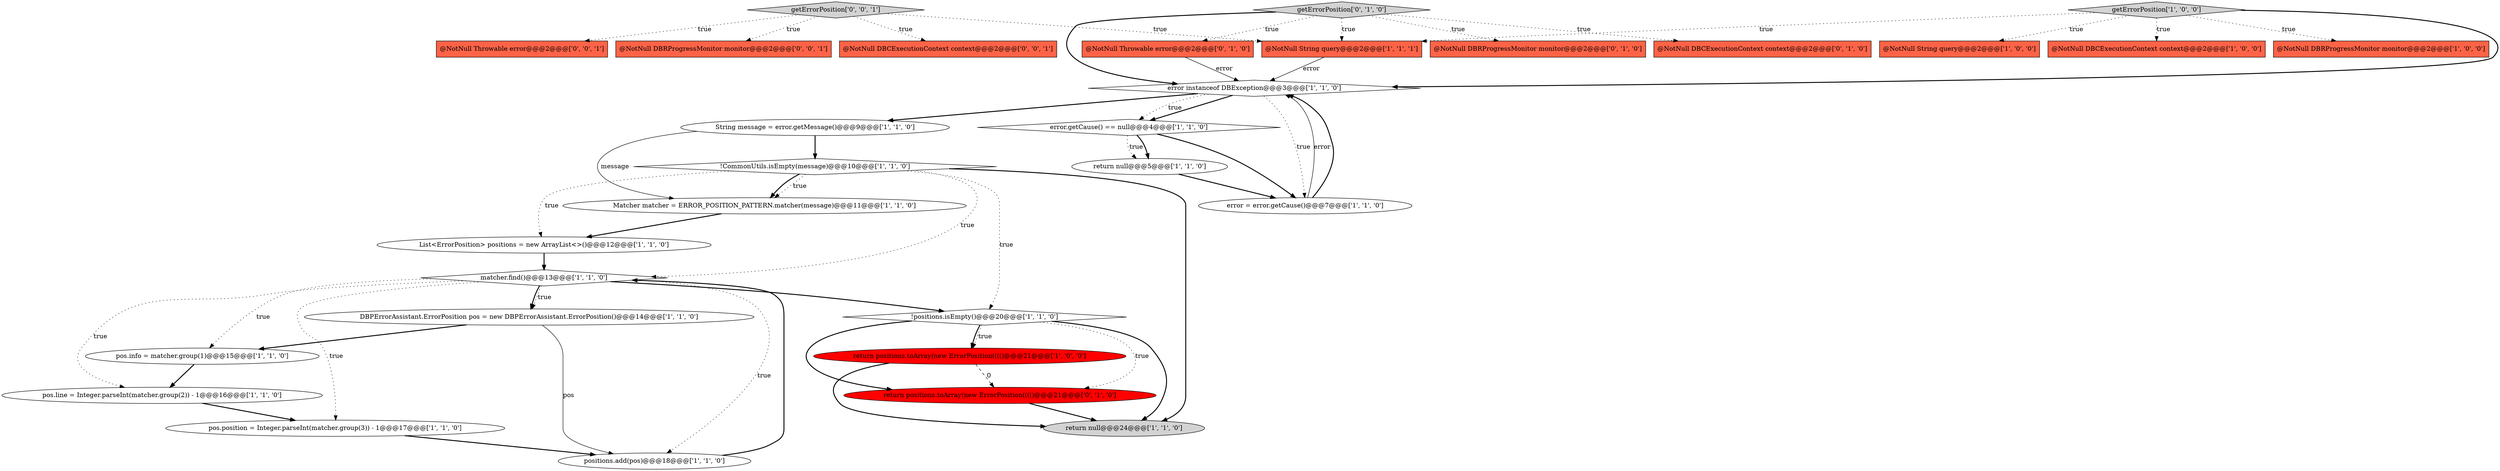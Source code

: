 digraph {
25 [style = filled, label = "return positions.toArray(new ErrorPosition(((()@@@21@@@['0', '1', '0']", fillcolor = red, shape = ellipse image = "AAA1AAABBB2BBB"];
21 [style = filled, label = "DBPErrorAssistant.ErrorPosition pos = new DBPErrorAssistant.ErrorPosition()@@@14@@@['1', '1', '0']", fillcolor = white, shape = ellipse image = "AAA0AAABBB1BBB"];
11 [style = filled, label = "return positions.toArray(new ErrorPosition(((()@@@21@@@['1', '0', '0']", fillcolor = red, shape = ellipse image = "AAA1AAABBB1BBB"];
12 [style = filled, label = "return null@@@5@@@['1', '1', '0']", fillcolor = white, shape = ellipse image = "AAA0AAABBB1BBB"];
10 [style = filled, label = "@NotNull String query@@@2@@@['1', '0', '0']", fillcolor = tomato, shape = box image = "AAA0AAABBB1BBB"];
24 [style = filled, label = "@NotNull DBRProgressMonitor monitor@@@2@@@['0', '1', '0']", fillcolor = tomato, shape = box image = "AAA0AAABBB2BBB"];
14 [style = filled, label = "List<ErrorPosition> positions = new ArrayList<>()@@@12@@@['1', '1', '0']", fillcolor = white, shape = ellipse image = "AAA0AAABBB1BBB"];
6 [style = filled, label = "positions.add(pos)@@@18@@@['1', '1', '0']", fillcolor = white, shape = ellipse image = "AAA0AAABBB1BBB"];
16 [style = filled, label = "return null@@@24@@@['1', '1', '0']", fillcolor = lightgray, shape = ellipse image = "AAA0AAABBB1BBB"];
20 [style = filled, label = "pos.position = Integer.parseInt(matcher.group(3)) - 1@@@17@@@['1', '1', '0']", fillcolor = white, shape = ellipse image = "AAA0AAABBB1BBB"];
19 [style = filled, label = "@NotNull String query@@@2@@@['1', '1', '1']", fillcolor = tomato, shape = box image = "AAA0AAABBB1BBB"];
13 [style = filled, label = "error = error.getCause()@@@7@@@['1', '1', '0']", fillcolor = white, shape = ellipse image = "AAA0AAABBB1BBB"];
0 [style = filled, label = "pos.line = Integer.parseInt(matcher.group(2)) - 1@@@16@@@['1', '1', '0']", fillcolor = white, shape = ellipse image = "AAA0AAABBB1BBB"];
26 [style = filled, label = "@NotNull DBCExecutionContext context@@@2@@@['0', '1', '0']", fillcolor = tomato, shape = box image = "AAA0AAABBB2BBB"];
28 [style = filled, label = "getErrorPosition['0', '0', '1']", fillcolor = lightgray, shape = diamond image = "AAA0AAABBB3BBB"];
7 [style = filled, label = "!positions.isEmpty()@@@20@@@['1', '1', '0']", fillcolor = white, shape = diamond image = "AAA0AAABBB1BBB"];
15 [style = filled, label = "!CommonUtils.isEmpty(message)@@@10@@@['1', '1', '0']", fillcolor = white, shape = diamond image = "AAA0AAABBB1BBB"];
22 [style = filled, label = "getErrorPosition['0', '1', '0']", fillcolor = lightgray, shape = diamond image = "AAA0AAABBB2BBB"];
1 [style = filled, label = "@NotNull DBCExecutionContext context@@@2@@@['1', '0', '0']", fillcolor = tomato, shape = box image = "AAA0AAABBB1BBB"];
3 [style = filled, label = "pos.info = matcher.group(1)@@@15@@@['1', '1', '0']", fillcolor = white, shape = ellipse image = "AAA0AAABBB1BBB"];
8 [style = filled, label = "error instanceof DBException@@@3@@@['1', '1', '0']", fillcolor = white, shape = diamond image = "AAA0AAABBB1BBB"];
5 [style = filled, label = "error.getCause() == null@@@4@@@['1', '1', '0']", fillcolor = white, shape = diamond image = "AAA0AAABBB1BBB"];
29 [style = filled, label = "@NotNull DBCExecutionContext context@@@2@@@['0', '0', '1']", fillcolor = tomato, shape = box image = "AAA0AAABBB3BBB"];
23 [style = filled, label = "@NotNull Throwable error@@@2@@@['0', '1', '0']", fillcolor = tomato, shape = box image = "AAA0AAABBB2BBB"];
9 [style = filled, label = "getErrorPosition['1', '0', '0']", fillcolor = lightgray, shape = diamond image = "AAA0AAABBB1BBB"];
27 [style = filled, label = "@NotNull Throwable error@@@2@@@['0', '0', '1']", fillcolor = tomato, shape = box image = "AAA0AAABBB3BBB"];
2 [style = filled, label = "String message = error.getMessage()@@@9@@@['1', '1', '0']", fillcolor = white, shape = ellipse image = "AAA0AAABBB1BBB"];
18 [style = filled, label = "matcher.find()@@@13@@@['1', '1', '0']", fillcolor = white, shape = diamond image = "AAA0AAABBB1BBB"];
30 [style = filled, label = "@NotNull DBRProgressMonitor monitor@@@2@@@['0', '0', '1']", fillcolor = tomato, shape = box image = "AAA0AAABBB3BBB"];
17 [style = filled, label = "Matcher matcher = ERROR_POSITION_PATTERN.matcher(message)@@@11@@@['1', '1', '0']", fillcolor = white, shape = ellipse image = "AAA0AAABBB1BBB"];
4 [style = filled, label = "@NotNull DBRProgressMonitor monitor@@@2@@@['1', '0', '0']", fillcolor = tomato, shape = box image = "AAA0AAABBB1BBB"];
11->16 [style = bold, label=""];
7->11 [style = bold, label=""];
22->19 [style = dotted, label="true"];
22->23 [style = dotted, label="true"];
6->18 [style = bold, label=""];
21->6 [style = solid, label="pos"];
15->18 [style = dotted, label="true"];
18->21 [style = dotted, label="true"];
28->19 [style = dotted, label="true"];
22->24 [style = dotted, label="true"];
5->12 [style = dotted, label="true"];
18->20 [style = dotted, label="true"];
15->14 [style = dotted, label="true"];
15->7 [style = dotted, label="true"];
15->16 [style = bold, label=""];
13->8 [style = solid, label="error"];
20->6 [style = bold, label=""];
9->8 [style = bold, label=""];
25->16 [style = bold, label=""];
2->17 [style = solid, label="message"];
3->0 [style = bold, label=""];
18->6 [style = dotted, label="true"];
15->17 [style = dotted, label="true"];
22->8 [style = bold, label=""];
28->29 [style = dotted, label="true"];
28->30 [style = dotted, label="true"];
12->13 [style = bold, label=""];
15->17 [style = bold, label=""];
9->19 [style = dotted, label="true"];
23->8 [style = solid, label="error"];
7->11 [style = dotted, label="true"];
8->5 [style = bold, label=""];
8->2 [style = bold, label=""];
22->26 [style = dotted, label="true"];
8->5 [style = dotted, label="true"];
5->12 [style = bold, label=""];
17->14 [style = bold, label=""];
19->8 [style = solid, label="error"];
5->13 [style = bold, label=""];
18->3 [style = dotted, label="true"];
2->15 [style = bold, label=""];
7->16 [style = bold, label=""];
9->1 [style = dotted, label="true"];
7->25 [style = dotted, label="true"];
11->25 [style = dashed, label="0"];
9->4 [style = dotted, label="true"];
18->0 [style = dotted, label="true"];
14->18 [style = bold, label=""];
0->20 [style = bold, label=""];
7->25 [style = bold, label=""];
8->13 [style = dotted, label="true"];
28->27 [style = dotted, label="true"];
18->21 [style = bold, label=""];
13->8 [style = bold, label=""];
18->7 [style = bold, label=""];
9->10 [style = dotted, label="true"];
21->3 [style = bold, label=""];
}
